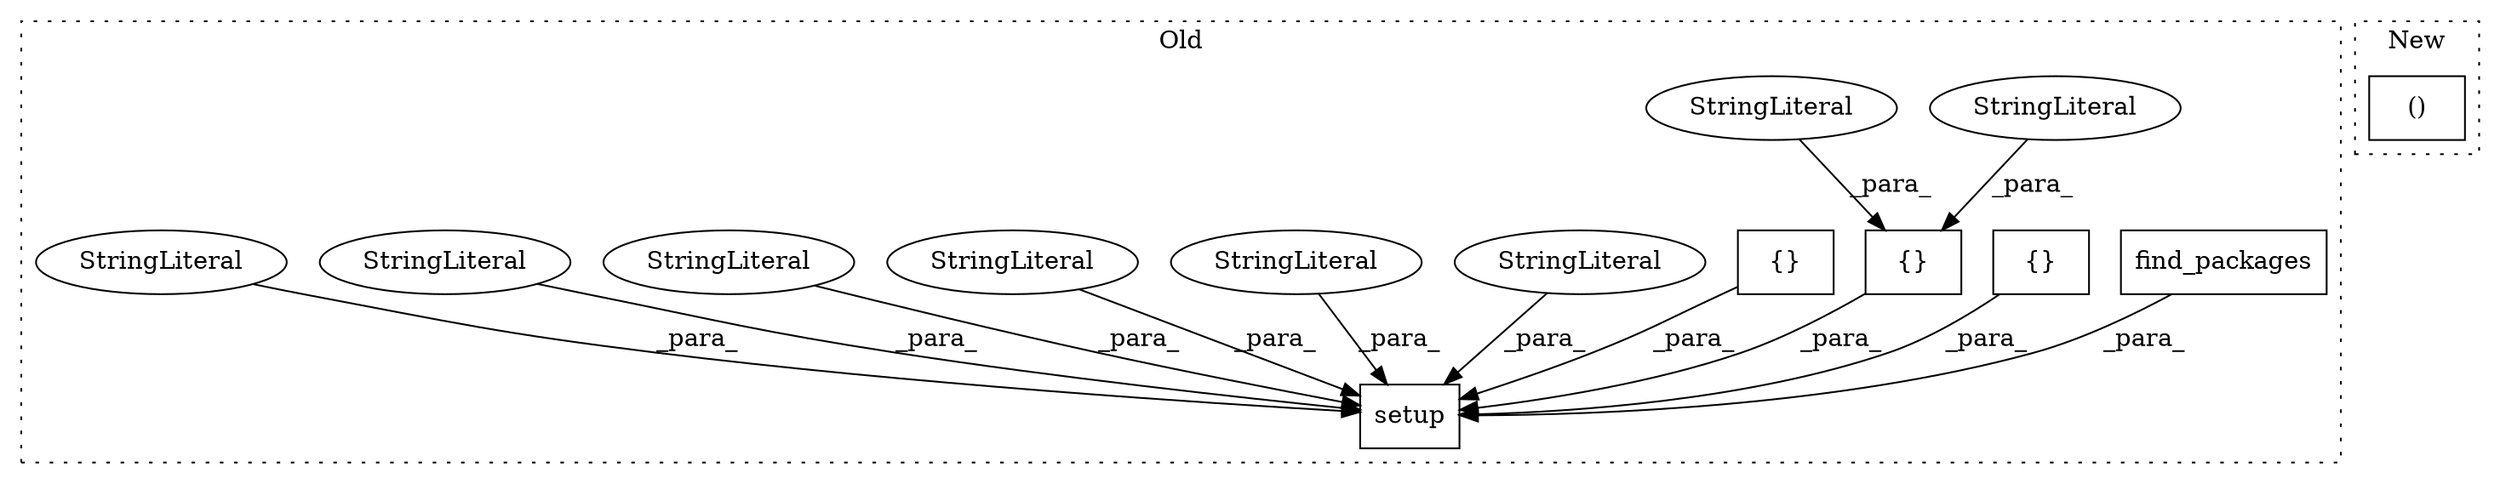 digraph G {
subgraph cluster0 {
1 [label="find_packages" a="32" s="1045" l="15" shape="box"];
3 [label="setup" a="32" s="811,1339" l="6,1" shape="box"];
4 [label="{}" a="4" s="1121,1182" l="1,1" shape="box"];
5 [label="StringLiteral" a="45" s="1174" l="8" shape="ellipse"];
6 [label="{}" a="4" s="899" l="2" shape="box"];
7 [label="StringLiteral" a="45" s="1159" l="6" shape="ellipse"];
8 [label="{}" a="4" s="1252,1268" l="1,1" shape="box"];
9 [label="StringLiteral" a="45" s="936" l="17" shape="ellipse"];
10 [label="StringLiteral" a="45" s="874" l="15" shape="ellipse"];
11 [label="StringLiteral" a="45" s="837" l="27" shape="ellipse"];
12 [label="StringLiteral" a="45" s="902" l="33" shape="ellipse"];
13 [label="StringLiteral" a="45" s="1196" l="7" shape="ellipse"];
14 [label="StringLiteral" a="45" s="817" l="5" shape="ellipse"];
label = "Old";
style="dotted";
}
subgraph cluster1 {
2 [label="()" a="106" s="918" l="15" shape="box"];
label = "New";
style="dotted";
}
1 -> 3 [label="_para_"];
4 -> 3 [label="_para_"];
5 -> 4 [label="_para_"];
6 -> 3 [label="_para_"];
7 -> 4 [label="_para_"];
8 -> 3 [label="_para_"];
9 -> 3 [label="_para_"];
10 -> 3 [label="_para_"];
11 -> 3 [label="_para_"];
12 -> 3 [label="_para_"];
13 -> 3 [label="_para_"];
14 -> 3 [label="_para_"];
}
